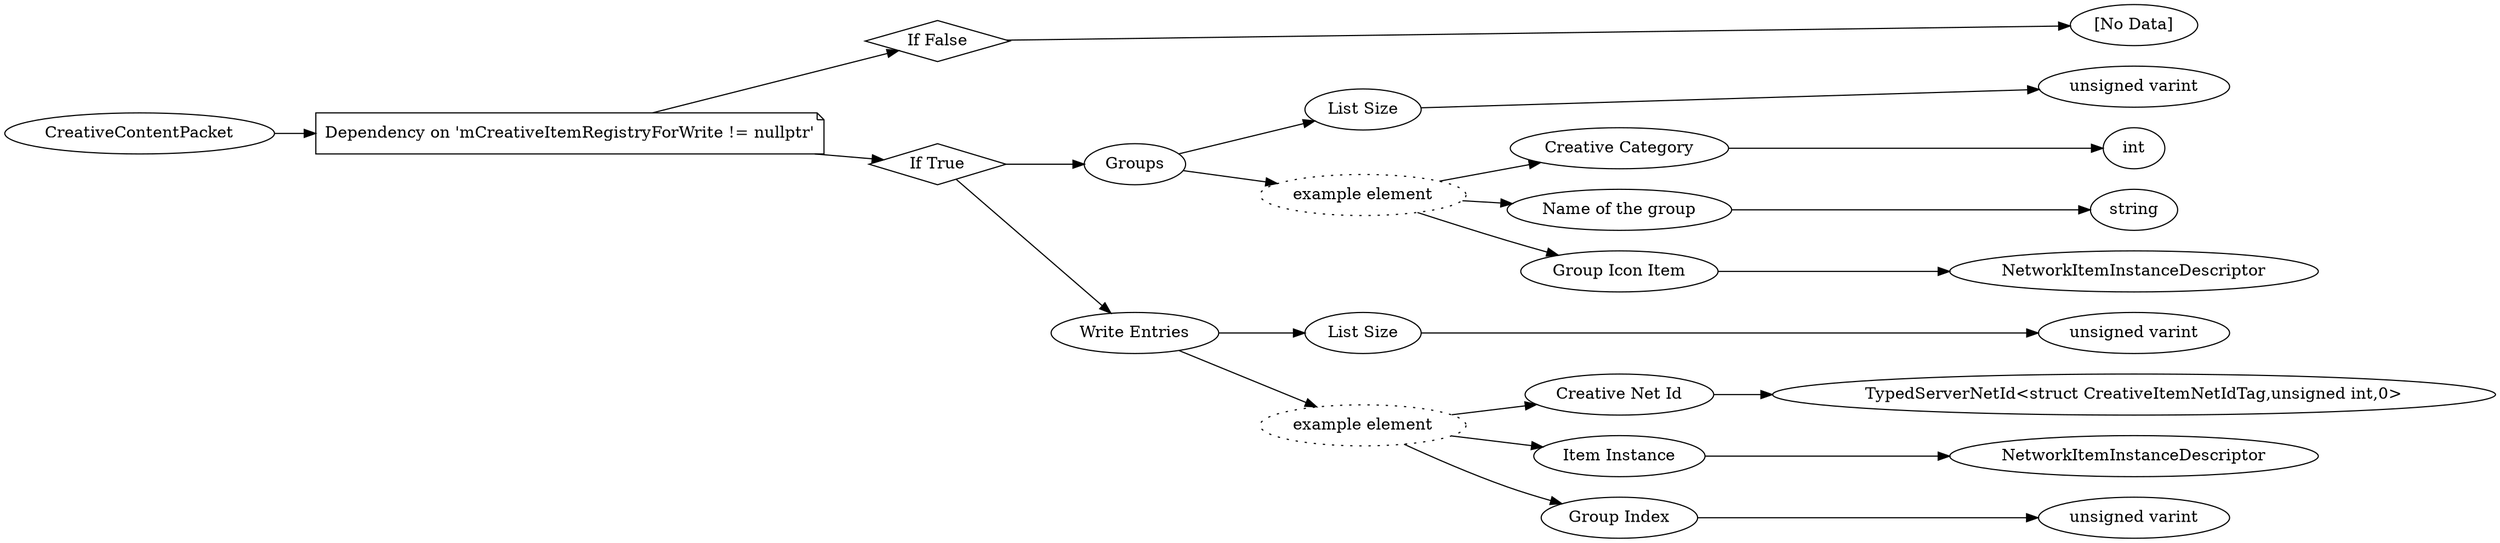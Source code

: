 digraph "CreativeContentPacket" {
rankdir = LR
0
0 -> 1
1 -> 2
2 -> 3
1 -> 4
4 -> 5
5 -> 6
6 -> 7
5 -> 8
8 -> 9
9 -> 10
8 -> 11
11 -> 12
8 -> 13
13 -> 14
4 -> 15
15 -> 16
16 -> 17
15 -> 18
18 -> 19
19 -> 23
18 -> 24
24 -> 25
18 -> 26
26 -> 27

0 [label="CreativeContentPacket",comment="name: \"CreativeContentPacket\", typeName: \"\", id: 0, branchId: 145, recurseId: -1, attributes: 0, notes: \"\""];
1 [label="Dependency on 'mCreativeItemRegistryForWrite != nullptr'",shape=note,comment="name: \"Dependency on 'mCreativeItemRegistryForWrite != nullptr'\", typeName: \"\", id: 1, branchId: 0, recurseId: -1, attributes: 2, notes: \"\""];
2 [label="If False",shape=diamond,comment="name: \"If False\", typeName: \"\", id: 2, branchId: 0, recurseId: -1, attributes: 4, notes: \"\""];
3 [label="[No Data]",comment="name: \"[No Data]\", typeName: \"\", id: 3, branchId: 0, recurseId: -1, attributes: 512, notes: \"\""];
4 [label="If True",shape=diamond,comment="name: \"If True\", typeName: \"\", id: 4, branchId: 1, recurseId: -1, attributes: 4, notes: \"\""];
5 [label="Groups",comment="name: \"Groups\", typeName: \"\", id: 5, branchId: 0, recurseId: -1, attributes: 8, notes: \"This is a collection of all groups with and without names. Groups with names show up in the Creative Inventory/Recipe Book with a collapsible icon.\""];
6 [label="List Size",comment="name: \"List Size\", typeName: \"\", id: 6, branchId: 0, recurseId: -1, attributes: 0, notes: \"\""];
7 [label="unsigned varint",comment="name: \"unsigned varint\", typeName: \"\", id: 7, branchId: 0, recurseId: -1, attributes: 512, notes: \"\""];
8 [label="example element",style=dotted,comment="name: \"example element\", typeName: \"\", id: 8, branchId: 0, recurseId: -1, attributes: 16, notes: \"\""];
9 [label="Creative Category",comment="name: \"Creative Category\", typeName: \"\", id: 9, branchId: 0, recurseId: -1, attributes: 0, notes: \"\""];
10 [label="int",comment="name: \"int\", typeName: \"\", id: 10, branchId: 0, recurseId: -1, attributes: 512, notes: \"\""];
11 [label="Name of the group",comment="name: \"Name of the group\", typeName: \"\", id: 11, branchId: 0, recurseId: -1, attributes: 0, notes: \"This is localized. Leave empty for an anonymous group (group that doesn't collapse).\""];
12 [label="string",comment="name: \"string\", typeName: \"\", id: 12, branchId: 0, recurseId: -1, attributes: 512, notes: \"\""];
13 [label="Group Icon Item",comment="name: \"Group Icon Item\", typeName: \"NetworkItemInstanceDescriptor\", id: 13, branchId: 0, recurseId: -1, attributes: 256, notes: \"Leave empty if there is no name for this group.\""];
14 [label="NetworkItemInstanceDescriptor",comment="name: \"NetworkItemInstanceDescriptor\", typeName: \"\", id: 14, branchId: 0, recurseId: -1, attributes: 512, notes: \"\""];
15 [label="Write Entries",comment="name: \"Write Entries\", typeName: \"\", id: 15, branchId: 0, recurseId: -1, attributes: 8, notes: \"\""];
16 [label="List Size",comment="name: \"List Size\", typeName: \"\", id: 16, branchId: 0, recurseId: -1, attributes: 0, notes: \"\""];
17 [label="unsigned varint",comment="name: \"unsigned varint\", typeName: \"\", id: 17, branchId: 0, recurseId: -1, attributes: 512, notes: \"\""];
18 [label="example element",style=dotted,comment="name: \"example element\", typeName: \"\", id: 18, branchId: 0, recurseId: -1, attributes: 16, notes: \"\""];
19 [label="Creative Net Id",comment="name: \"Creative Net Id\", typeName: \"TypedServerNetId<struct CreativeItemNetIdTag,unsigned int,0>\", id: 19, branchId: 0, recurseId: -1, attributes: 256, notes: \"\""];
23 [label="TypedServerNetId<struct CreativeItemNetIdTag,unsigned int,0>",comment="name: \"TypedServerNetId<struct CreativeItemNetIdTag,unsigned int,0>\", typeName: \"\", id: 23, branchId: 0, recurseId: -1, attributes: 512, notes: \"\""];
24 [label="Item Instance",comment="name: \"Item Instance\", typeName: \"NetworkItemInstanceDescriptor\", id: 24, branchId: 0, recurseId: -1, attributes: 256, notes: \"\""];
25 [label="NetworkItemInstanceDescriptor",comment="name: \"NetworkItemInstanceDescriptor\", typeName: \"\", id: 25, branchId: 0, recurseId: -1, attributes: 512, notes: \"\""];
26 [label="Group Index",comment="name: \"Group Index\", typeName: \"\", id: 26, branchId: 0, recurseId: -1, attributes: 0, notes: \"Group Index referring to the group in the list `Groups`.\""];
27 [label="unsigned varint",comment="name: \"unsigned varint\", typeName: \"\", id: 27, branchId: 0, recurseId: -1, attributes: 512, notes: \"\""];
{ rank = max;3;7;10;12;14;17;23;25;27}

}
